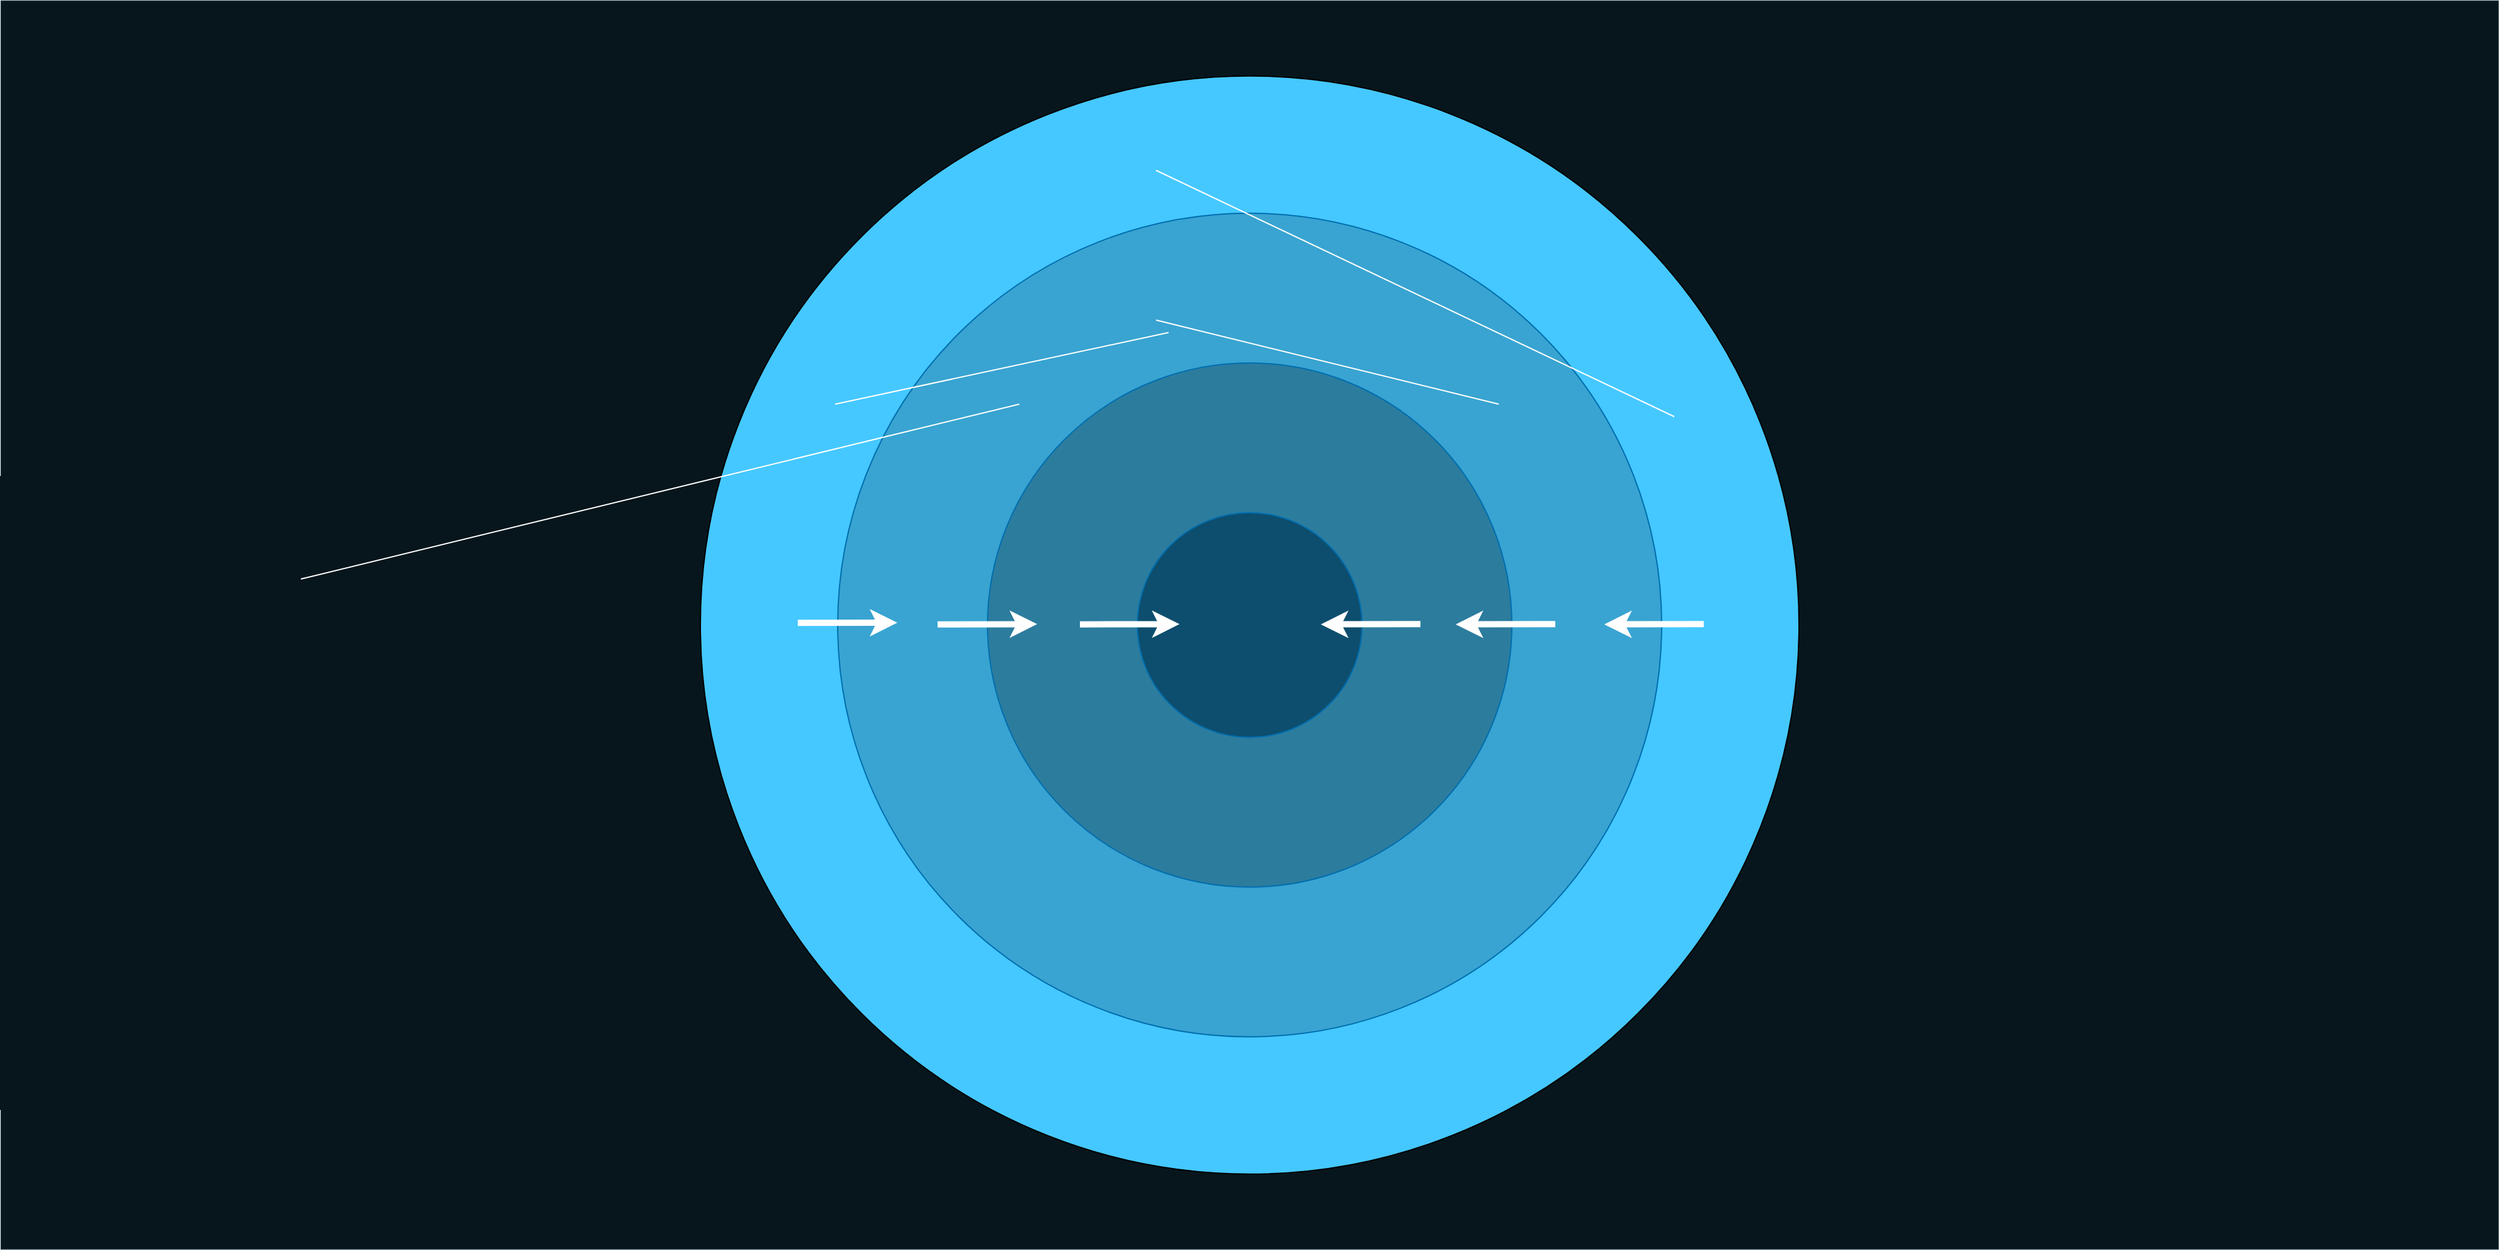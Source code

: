 <mxfile version="13.2.4" type="device"><diagram name="Page-1" id="b5b7bab2-c9e2-2cf4-8b2a-24fd1a2a6d21"><mxGraphModel dx="4512" dy="2343" grid="1" gridSize="10" guides="1" tooltips="1" connect="1" arrows="1" fold="1" page="1" pageScale="1" pageWidth="827" pageHeight="1169" background="#ffffff" math="0" shadow="0"><root><mxCell id="0"/><mxCell id="1" parent="0"/><mxCell id="crDRbli0xWPwZ9U8P9Jx-28" value="" style="rounded=0;whiteSpace=wrap;html=1;fillColor=#07161C;fontSize=30;fontColor=#FFFFFF;strokeColor=#0C242E;" parent="1" vertex="1"><mxGeometry x="-2440" y="-503.12" width="2000" height="1000" as="geometry"/></mxCell><mxCell id="crDRbli0xWPwZ9U8P9Jx-9" value="" style="ellipse;whiteSpace=wrap;html=1;aspect=fixed;fillColor=#45C8FF;fontSize=30;labelPosition=center;verticalLabelPosition=top;align=center;verticalAlign=bottom;" parent="1" vertex="1"><mxGeometry x="-1880" y="-443.12" width="880" height="880" as="geometry"/></mxCell><mxCell id="crDRbli0xWPwZ9U8P9Jx-5" value="" style="ellipse;whiteSpace=wrap;html=1;aspect=fixed;fillColor=#39A4D1;fontSize=30;labelPosition=center;verticalLabelPosition=top;align=center;verticalAlign=bottom;fontStyle=0;strokeColor=#006EAF;fontColor=#ffffff;" parent="1" vertex="1"><mxGeometry x="-1770" y="-333.12" width="660" height="660" as="geometry"/></mxCell><mxCell id="crDRbli0xWPwZ9U8P9Jx-3" value="" style="ellipse;whiteSpace=wrap;html=1;aspect=fixed;fillColor=#2C7C9E;fontSize=30;labelPosition=center;verticalLabelPosition=top;align=center;verticalAlign=bottom;strokeColor=#006EAF;fontColor=#ffffff;" parent="1" vertex="1"><mxGeometry x="-1650" y="-213.12" width="420" height="420" as="geometry"/></mxCell><mxCell id="crDRbli0xWPwZ9U8P9Jx-2" value="" style="ellipse;whiteSpace=wrap;html=1;aspect=fixed;fillColor=#0D4E6E;fontSize=30;fontStyle=1;strokeColor=#006EAF;fontColor=#ffffff;" parent="1" vertex="1"><mxGeometry x="-1530" y="-93.12" width="180" height="180" as="geometry"/></mxCell><mxCell id="KN3CI6yh6VGvBSLB6Sde-1" value="" style="endArrow=classic;html=1;labelBackgroundColor=none;strokeColor=#FFFFFF;strokeWidth=5;fontSize=17;fontColor=#FFFFFF;exitX=0.155;exitY=0.463;exitDx=0;exitDy=0;exitPerimeter=0;entryX=0.102;entryY=0.499;entryDx=0;entryDy=0;entryPerimeter=0;" edge="1" parent="1"><mxGeometry width="50" height="50" relative="1" as="geometry"><mxPoint x="-1802" y="-4.83" as="sourcePoint"/><mxPoint x="-1722.24" y="-5" as="targetPoint"/></mxGeometry></mxCell><mxCell id="KN3CI6yh6VGvBSLB6Sde-2" value="" style="endArrow=classic;html=1;labelBackgroundColor=none;strokeColor=#FFFFFF;strokeWidth=5;fontSize=17;fontColor=#FFFFFF;exitX=0.155;exitY=0.463;exitDx=0;exitDy=0;exitPerimeter=0;entryX=0.102;entryY=0.499;entryDx=0;entryDy=0;entryPerimeter=0;" edge="1" parent="1"><mxGeometry width="50" height="50" relative="1" as="geometry"><mxPoint x="-1690" y="-3.66" as="sourcePoint"/><mxPoint x="-1610.24" y="-3.83" as="targetPoint"/></mxGeometry></mxCell><mxCell id="KN3CI6yh6VGvBSLB6Sde-3" value="" style="endArrow=classic;html=1;labelBackgroundColor=none;strokeColor=#FFFFFF;strokeWidth=5;fontSize=17;fontColor=#FFFFFF;exitX=0.155;exitY=0.463;exitDx=0;exitDy=0;exitPerimeter=0;entryX=0.102;entryY=0.499;entryDx=0;entryDy=0;entryPerimeter=0;" edge="1" parent="1"><mxGeometry width="50" height="50" relative="1" as="geometry"><mxPoint x="-1576" y="-3.66" as="sourcePoint"/><mxPoint x="-1496.24" y="-3.83" as="targetPoint"/></mxGeometry></mxCell><mxCell id="KN3CI6yh6VGvBSLB6Sde-4" value="" style="endArrow=none;html=1;labelBackgroundColor=none;strokeColor=#FFFFFF;strokeWidth=5;fontSize=17;fontColor=#FFFFFF;exitX=0.155;exitY=0.463;exitDx=0;exitDy=0;exitPerimeter=0;entryX=0.102;entryY=0.499;entryDx=0;entryDy=0;entryPerimeter=0;startArrow=classic;startFill=0;endFill=0;" edge="1" parent="1"><mxGeometry width="50" height="50" relative="1" as="geometry"><mxPoint x="-1383" y="-3.66" as="sourcePoint"/><mxPoint x="-1303.24" y="-3.83" as="targetPoint"/></mxGeometry></mxCell><mxCell id="KN3CI6yh6VGvBSLB6Sde-7" value="" style="endArrow=none;html=1;labelBackgroundColor=none;strokeColor=#FFFFFF;strokeWidth=5;fontSize=17;fontColor=#FFFFFF;exitX=0.155;exitY=0.463;exitDx=0;exitDy=0;exitPerimeter=0;entryX=0.102;entryY=0.499;entryDx=0;entryDy=0;entryPerimeter=0;startArrow=classic;startFill=0;endFill=0;" edge="1" parent="1"><mxGeometry width="50" height="50" relative="1" as="geometry"><mxPoint x="-1275" y="-3.66" as="sourcePoint"/><mxPoint x="-1195.24" y="-3.83" as="targetPoint"/></mxGeometry></mxCell><mxCell id="KN3CI6yh6VGvBSLB6Sde-8" value="" style="endArrow=none;html=1;labelBackgroundColor=none;strokeColor=#FFFFFF;strokeWidth=5;fontSize=17;fontColor=#FFFFFF;exitX=0.155;exitY=0.463;exitDx=0;exitDy=0;exitPerimeter=0;entryX=0.102;entryY=0.499;entryDx=0;entryDy=0;entryPerimeter=0;startArrow=classic;startFill=0;endFill=0;" edge="1" parent="1"><mxGeometry width="50" height="50" relative="1" as="geometry"><mxPoint x="-1156.0" y="-3.66" as="sourcePoint"/><mxPoint x="-1076.24" y="-3.83" as="targetPoint"/></mxGeometry></mxCell><mxCell id="KN3CI6yh6VGvBSLB6Sde-12" value="" style="endArrow=none;html=1;labelBackgroundColor=none;strokeColor=#FFFFFF;strokeWidth=1;fontSize=32;fontColor=#FFFFFF;entryX=0;entryY=0.75;entryDx=0;entryDy=0;exitX=0.75;exitY=0;exitDx=0;exitDy=0;" edge="1" parent="1" target="KN3CI6yh6VGvBSLB6Sde-9"><mxGeometry width="50" height="50" relative="1" as="geometry"><mxPoint x="-1624.5" y="-180.12" as="sourcePoint"/><mxPoint x="-2200" y="-40" as="targetPoint"/></mxGeometry></mxCell><mxCell id="KN3CI6yh6VGvBSLB6Sde-13" value="" style="endArrow=none;html=1;labelBackgroundColor=none;strokeColor=#FFFFFF;strokeWidth=1;fontSize=32;fontColor=#FFFFFF;entryX=1;entryY=0.75;entryDx=0;entryDy=0;exitX=0.25;exitY=0;exitDx=0;exitDy=0;" edge="1" parent="1" target="KN3CI6yh6VGvBSLB6Sde-9"><mxGeometry width="50" height="50" relative="1" as="geometry"><mxPoint x="-1240.5" y="-180.12" as="sourcePoint"/><mxPoint x="-1515.0" y="-247.5" as="targetPoint"/></mxGeometry></mxCell><mxCell id="KN3CI6yh6VGvBSLB6Sde-14" value="" style="endArrow=none;html=1;labelBackgroundColor=none;strokeColor=#FFFFFF;strokeWidth=1;fontSize=32;fontColor=#FFFFFF;entryX=0;entryY=0.75;entryDx=0;entryDy=0;exitX=0.75;exitY=0;exitDx=0;exitDy=0;" edge="1" parent="1" target="KN3CI6yh6VGvBSLB6Sde-10"><mxGeometry width="50" height="50" relative="1" as="geometry"><mxPoint x="-1772" y="-180.12" as="sourcePoint"/><mxPoint x="-1505.0" y="-237.5" as="targetPoint"/></mxGeometry></mxCell><mxCell id="KN3CI6yh6VGvBSLB6Sde-15" value="" style="endArrow=none;html=1;labelBackgroundColor=none;strokeColor=#FFFFFF;strokeWidth=1;fontSize=32;fontColor=#FFFFFF;entryX=1;entryY=0.75;entryDx=0;entryDy=0;exitX=0.364;exitY=-0.1;exitDx=0;exitDy=0;exitPerimeter=0;" edge="1" parent="1" target="KN3CI6yh6VGvBSLB6Sde-10"><mxGeometry width="50" height="50" relative="1" as="geometry"><mxPoint x="-1099.96" y="-170.12" as="sourcePoint"/><mxPoint x="-1515.0" y="-367.5" as="targetPoint"/></mxGeometry></mxCell></root></mxGraphModel></diagram></mxfile>